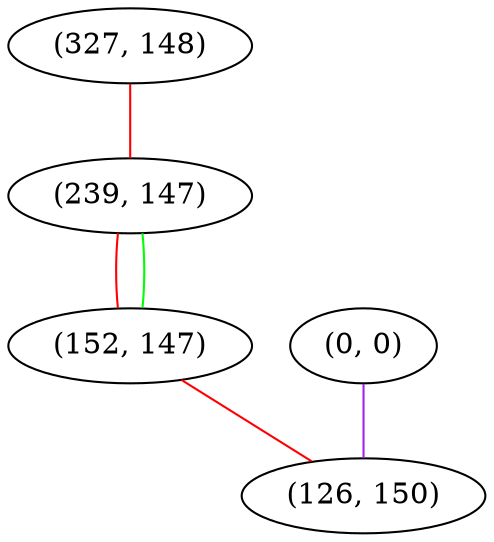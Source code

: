 graph "" {
"(327, 148)";
"(239, 147)";
"(152, 147)";
"(0, 0)";
"(126, 150)";
"(327, 148)" -- "(239, 147)"  [color=red, key=0, weight=1];
"(239, 147)" -- "(152, 147)"  [color=red, key=0, weight=1];
"(239, 147)" -- "(152, 147)"  [color=green, key=1, weight=2];
"(152, 147)" -- "(126, 150)"  [color=red, key=0, weight=1];
"(0, 0)" -- "(126, 150)"  [color=purple, key=0, weight=4];
}
